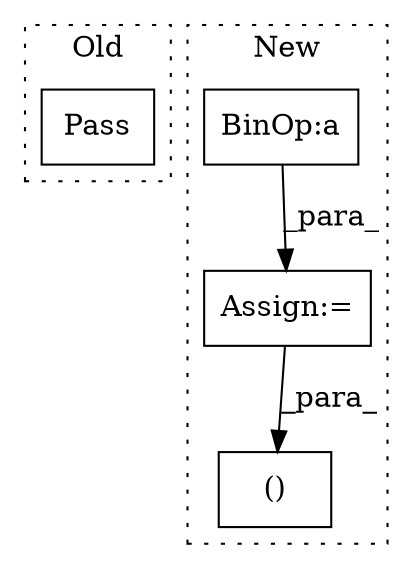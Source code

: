 digraph G {
subgraph cluster0 {
1 [label="Pass" a="62" s="590" l="4" shape="box"];
label = "Old";
style="dotted";
}
subgraph cluster1 {
2 [label="()" a="54" s="967" l="6" shape="box"];
3 [label="Assign:=" a="68" s="919" l="3" shape="box"];
4 [label="BinOp:a" a="82" s="764" l="3" shape="box"];
label = "New";
style="dotted";
}
3 -> 2 [label="_para_"];
4 -> 3 [label="_para_"];
}